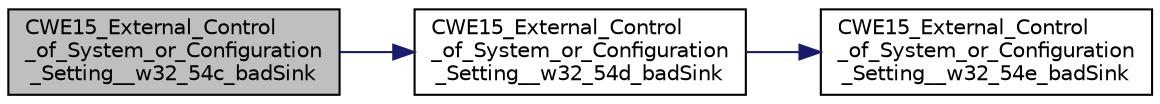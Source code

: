 digraph "CWE15_External_Control_of_System_or_Configuration_Setting__w32_54c_badSink"
{
  edge [fontname="Helvetica",fontsize="10",labelfontname="Helvetica",labelfontsize="10"];
  node [fontname="Helvetica",fontsize="10",shape=record];
  rankdir="LR";
  Node15 [label="CWE15_External_Control\l_of_System_or_Configuration\l_Setting__w32_54c_badSink",height=0.2,width=0.4,color="black", fillcolor="grey75", style="filled", fontcolor="black"];
  Node15 -> Node16 [color="midnightblue",fontsize="10",style="solid",fontname="Helvetica"];
  Node16 [label="CWE15_External_Control\l_of_System_or_Configuration\l_Setting__w32_54d_badSink",height=0.2,width=0.4,color="black", fillcolor="white", style="filled",URL="$CWE15__External__Control__of__System__or__Configuration__Setting____w32__54c_8c.html#af80cc0309ca5ccf26938d3fe97af0e72"];
  Node16 -> Node17 [color="midnightblue",fontsize="10",style="solid",fontname="Helvetica"];
  Node17 [label="CWE15_External_Control\l_of_System_or_Configuration\l_Setting__w32_54e_badSink",height=0.2,width=0.4,color="black", fillcolor="white", style="filled",URL="$CWE15__External__Control__of__System__or__Configuration__Setting____w32__54d_8c.html#a99a2bfd24cce003279b2e78694beb95a"];
}
